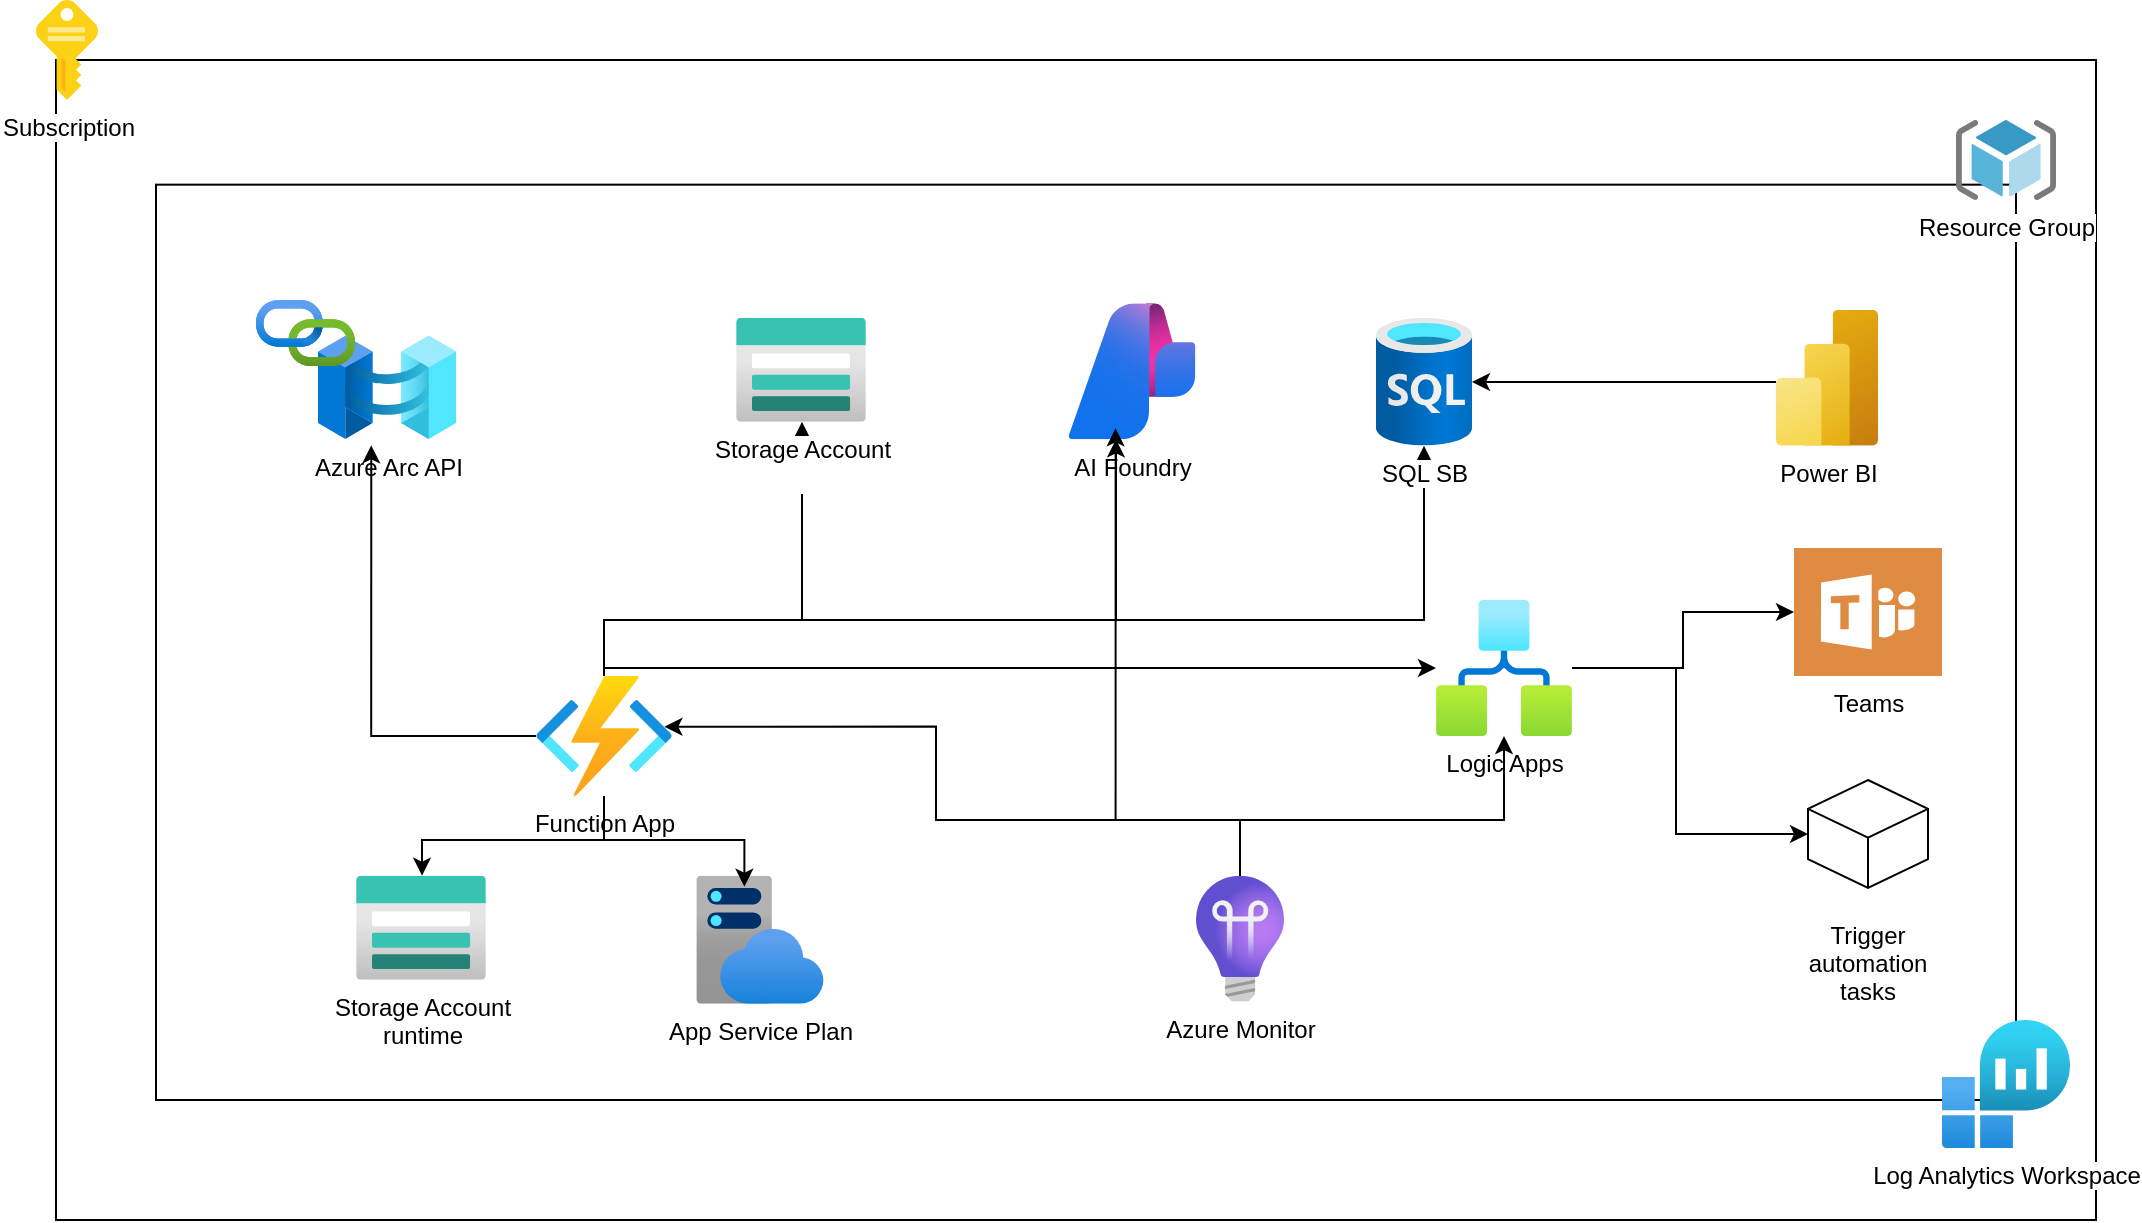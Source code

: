 <mxfile version="28.0.6">
  <diagram name="Page-1" id="KoFE9mXk_jYDRsLdAX3u">
    <mxGraphModel dx="1281" dy="645" grid="1" gridSize="10" guides="1" tooltips="1" connect="1" arrows="1" fold="1" page="1" pageScale="1" pageWidth="850" pageHeight="1100" math="0" shadow="0">
      <root>
        <mxCell id="0" />
        <mxCell id="1" parent="0" />
        <mxCell id="rvG5I2NXpd15hg6QHojs-13" value="" style="rounded=0;whiteSpace=wrap;html=1;" vertex="1" parent="1">
          <mxGeometry x="30" y="90" width="1020" height="580" as="geometry" />
        </mxCell>
        <mxCell id="rvG5I2NXpd15hg6QHojs-14" value="" style="rounded=0;whiteSpace=wrap;html=1;" vertex="1" parent="1">
          <mxGeometry x="80" y="152.33" width="930" height="457.67" as="geometry" />
        </mxCell>
        <mxCell id="rvG5I2NXpd15hg6QHojs-1" value="Subscription" style="image;sketch=0;aspect=fixed;html=1;points=[];align=center;fontSize=12;image=img/lib/mscae/Key.svg;" vertex="1" parent="1">
          <mxGeometry x="20" y="60" width="31" height="50" as="geometry" />
        </mxCell>
        <mxCell id="rvG5I2NXpd15hg6QHojs-2" value="Resource Group" style="image;sketch=0;aspect=fixed;html=1;points=[];align=center;fontSize=12;image=img/lib/mscae/ResourceGroup.svg;" vertex="1" parent="1">
          <mxGeometry x="980" y="120" width="50" height="40" as="geometry" />
        </mxCell>
        <mxCell id="rvG5I2NXpd15hg6QHojs-6" value="" style="group" vertex="1" connectable="0" parent="1">
          <mxGeometry x="130" y="210" width="100" height="69.67" as="geometry" />
        </mxCell>
        <mxCell id="rvG5I2NXpd15hg6QHojs-3" value="Azure Arc API" style="image;aspect=fixed;html=1;points=[];align=center;fontSize=12;image=img/lib/azure2/management_governance/Azure_Arc.svg;" vertex="1" parent="rvG5I2NXpd15hg6QHojs-6">
          <mxGeometry x="31" y="17.67" width="69" height="52" as="geometry" />
        </mxCell>
        <mxCell id="rvG5I2NXpd15hg6QHojs-5" value="" style="image;aspect=fixed;html=1;points=[];align=center;fontSize=12;image=img/lib/azure2/devops/API_Connections.svg;" vertex="1" parent="rvG5I2NXpd15hg6QHojs-6">
          <mxGeometry width="49.5" height="32.99" as="geometry" />
        </mxCell>
        <mxCell id="rvG5I2NXpd15hg6QHojs-18" style="edgeStyle=orthogonalEdgeStyle;rounded=0;orthogonalLoop=1;jettySize=auto;html=1;" edge="1" parent="1" source="rvG5I2NXpd15hg6QHojs-7" target="rvG5I2NXpd15hg6QHojs-17">
          <mxGeometry relative="1" as="geometry">
            <Array as="points">
              <mxPoint x="304" y="480" />
              <mxPoint x="213" y="480" />
            </Array>
          </mxGeometry>
        </mxCell>
        <mxCell id="rvG5I2NXpd15hg6QHojs-22" style="edgeStyle=orthogonalEdgeStyle;rounded=0;orthogonalLoop=1;jettySize=auto;html=1;" edge="1" parent="1" source="rvG5I2NXpd15hg6QHojs-7" target="rvG5I2NXpd15hg6QHojs-16">
          <mxGeometry relative="1" as="geometry">
            <Array as="points">
              <mxPoint x="304" y="370" />
              <mxPoint x="403" y="370" />
            </Array>
          </mxGeometry>
        </mxCell>
        <mxCell id="rvG5I2NXpd15hg6QHojs-25" style="edgeStyle=orthogonalEdgeStyle;rounded=0;orthogonalLoop=1;jettySize=auto;html=1;" edge="1" parent="1" source="rvG5I2NXpd15hg6QHojs-7" target="rvG5I2NXpd15hg6QHojs-9">
          <mxGeometry relative="1" as="geometry">
            <Array as="points">
              <mxPoint x="304" y="394" />
            </Array>
          </mxGeometry>
        </mxCell>
        <mxCell id="rvG5I2NXpd15hg6QHojs-28" style="edgeStyle=orthogonalEdgeStyle;rounded=0;orthogonalLoop=1;jettySize=auto;html=1;" edge="1" parent="1" source="rvG5I2NXpd15hg6QHojs-7" target="rvG5I2NXpd15hg6QHojs-27">
          <mxGeometry relative="1" as="geometry">
            <Array as="points">
              <mxPoint x="304" y="370" />
              <mxPoint x="714" y="370" />
            </Array>
          </mxGeometry>
        </mxCell>
        <mxCell id="rvG5I2NXpd15hg6QHojs-7" value="Function App" style="image;aspect=fixed;html=1;points=[];align=center;fontSize=12;image=img/lib/azure2/compute/Function_Apps.svg;" vertex="1" parent="1">
          <mxGeometry x="270" y="398" width="68" height="60" as="geometry" />
        </mxCell>
        <mxCell id="rvG5I2NXpd15hg6QHojs-8" value="AI Foundry" style="image;aspect=fixed;html=1;points=[];align=center;fontSize=12;image=img/lib/azure2/ai_machine_learning/AI_Studio.svg;" vertex="1" parent="1">
          <mxGeometry x="536" y="211.67" width="64" height="68" as="geometry" />
        </mxCell>
        <mxCell id="rvG5I2NXpd15hg6QHojs-32" style="edgeStyle=orthogonalEdgeStyle;rounded=0;orthogonalLoop=1;jettySize=auto;html=1;" edge="1" parent="1" source="rvG5I2NXpd15hg6QHojs-9" target="rvG5I2NXpd15hg6QHojs-31">
          <mxGeometry relative="1" as="geometry" />
        </mxCell>
        <mxCell id="rvG5I2NXpd15hg6QHojs-9" value="Logic Apps" style="image;aspect=fixed;html=1;points=[];align=center;fontSize=12;image=img/lib/azure2/internet_of_things/Logic_Apps.svg;" vertex="1" parent="1">
          <mxGeometry x="720" y="360" width="68" height="68" as="geometry" />
        </mxCell>
        <mxCell id="rvG5I2NXpd15hg6QHojs-36" style="edgeStyle=orthogonalEdgeStyle;rounded=0;orthogonalLoop=1;jettySize=auto;html=1;" edge="1" parent="1" source="rvG5I2NXpd15hg6QHojs-10" target="rvG5I2NXpd15hg6QHojs-9">
          <mxGeometry relative="1" as="geometry">
            <Array as="points">
              <mxPoint x="622" y="470" />
              <mxPoint x="754" y="470" />
            </Array>
          </mxGeometry>
        </mxCell>
        <mxCell id="rvG5I2NXpd15hg6QHojs-10" value="Azure Monitor" style="image;aspect=fixed;html=1;points=[];align=center;fontSize=12;image=img/lib/azure2/devops/Application_Insights.svg;" vertex="1" parent="1">
          <mxGeometry x="600" y="497.83" width="44" height="63" as="geometry" />
        </mxCell>
        <mxCell id="rvG5I2NXpd15hg6QHojs-11" value="Log Analytics Workspace" style="image;aspect=fixed;html=1;points=[];align=center;fontSize=12;image=img/lib/azure2/management_governance/Log_Analytics_Workspaces.svg;" vertex="1" parent="1">
          <mxGeometry x="973" y="570" width="64" height="64" as="geometry" />
        </mxCell>
        <mxCell id="rvG5I2NXpd15hg6QHojs-29" style="edgeStyle=orthogonalEdgeStyle;rounded=0;orthogonalLoop=1;jettySize=auto;html=1;" edge="1" parent="1" source="rvG5I2NXpd15hg6QHojs-12" target="rvG5I2NXpd15hg6QHojs-27">
          <mxGeometry relative="1" as="geometry">
            <Array as="points">
              <mxPoint x="870" y="251" />
              <mxPoint x="870" y="251" />
            </Array>
          </mxGeometry>
        </mxCell>
        <mxCell id="rvG5I2NXpd15hg6QHojs-12" value="Power BI" style="image;aspect=fixed;html=1;points=[];align=center;fontSize=12;image=img/lib/azure2/analytics/Power_BI_Embedded.svg;" vertex="1" parent="1">
          <mxGeometry x="890" y="214.83" width="51" height="68" as="geometry" />
        </mxCell>
        <mxCell id="rvG5I2NXpd15hg6QHojs-15" style="edgeStyle=orthogonalEdgeStyle;rounded=0;orthogonalLoop=1;jettySize=auto;html=1;entryX=0.386;entryY=1.058;entryDx=0;entryDy=0;entryPerimeter=0;" edge="1" parent="1" source="rvG5I2NXpd15hg6QHojs-7" target="rvG5I2NXpd15hg6QHojs-3">
          <mxGeometry relative="1" as="geometry" />
        </mxCell>
        <mxCell id="rvG5I2NXpd15hg6QHojs-16" value="Storage Account&lt;div&gt;&lt;br/&gt;&lt;/div&gt;" style="image;aspect=fixed;html=1;points=[];align=center;fontSize=12;image=img/lib/azure2/storage/Storage_Accounts.svg;" vertex="1" parent="1">
          <mxGeometry x="370" y="218.83" width="65" height="52" as="geometry" />
        </mxCell>
        <mxCell id="rvG5I2NXpd15hg6QHojs-17" value="Storage Account&lt;br&gt;runtime" style="image;aspect=fixed;html=1;points=[];align=center;fontSize=12;image=img/lib/azure2/storage/Storage_Accounts.svg;" vertex="1" parent="1">
          <mxGeometry x="180" y="497.83" width="65" height="52" as="geometry" />
        </mxCell>
        <mxCell id="rvG5I2NXpd15hg6QHojs-20" value="App Service Plan" style="image;aspect=fixed;html=1;points=[];align=center;fontSize=12;image=img/lib/azure2/app_services/App_Service_Plans.svg;" vertex="1" parent="1">
          <mxGeometry x="350" y="497.83" width="64" height="64" as="geometry" />
        </mxCell>
        <mxCell id="rvG5I2NXpd15hg6QHojs-21" style="edgeStyle=orthogonalEdgeStyle;rounded=0;orthogonalLoop=1;jettySize=auto;html=1;entryX=0.378;entryY=0.086;entryDx=0;entryDy=0;entryPerimeter=0;" edge="1" parent="1" source="rvG5I2NXpd15hg6QHojs-7" target="rvG5I2NXpd15hg6QHojs-20">
          <mxGeometry relative="1" as="geometry">
            <Array as="points">
              <mxPoint x="304" y="480" />
              <mxPoint x="374" y="480" />
            </Array>
          </mxGeometry>
        </mxCell>
        <mxCell id="rvG5I2NXpd15hg6QHojs-23" style="edgeStyle=orthogonalEdgeStyle;rounded=0;orthogonalLoop=1;jettySize=auto;html=1;" edge="1" parent="1" source="rvG5I2NXpd15hg6QHojs-7" target="rvG5I2NXpd15hg6QHojs-8">
          <mxGeometry relative="1" as="geometry">
            <Array as="points">
              <mxPoint x="304" y="370" />
              <mxPoint x="560" y="370" />
            </Array>
          </mxGeometry>
        </mxCell>
        <mxCell id="rvG5I2NXpd15hg6QHojs-24" style="edgeStyle=orthogonalEdgeStyle;rounded=0;orthogonalLoop=1;jettySize=auto;html=1;entryX=0.944;entryY=0.422;entryDx=0;entryDy=0;entryPerimeter=0;" edge="1" parent="1" source="rvG5I2NXpd15hg6QHojs-10" target="rvG5I2NXpd15hg6QHojs-7">
          <mxGeometry relative="1" as="geometry">
            <Array as="points">
              <mxPoint x="622" y="470" />
              <mxPoint x="470" y="470" />
              <mxPoint x="470" y="423" />
            </Array>
          </mxGeometry>
        </mxCell>
        <mxCell id="rvG5I2NXpd15hg6QHojs-26" value="&lt;div&gt;&lt;br&gt;&lt;/div&gt;&lt;div&gt;&lt;br&gt;&lt;/div&gt;&lt;div&gt;&lt;br&gt;&lt;/div&gt;&lt;div&gt;&lt;br&gt;&lt;/div&gt;&lt;div&gt;&lt;br&gt;&lt;br&gt;&lt;/div&gt;&lt;div&gt;&lt;br&gt;&lt;/div&gt;&lt;div&gt;&lt;br&gt;&lt;/div&gt;&lt;div&gt;&lt;br&gt;&lt;/div&gt;&lt;div&gt;Trigger automation tasks&lt;/div&gt;" style="html=1;whiteSpace=wrap;shape=isoCube2;backgroundOutline=1;isoAngle=15;" vertex="1" parent="1">
          <mxGeometry x="906" y="450" width="60" height="54" as="geometry" />
        </mxCell>
        <mxCell id="rvG5I2NXpd15hg6QHojs-27" value="SQL SB" style="image;aspect=fixed;html=1;points=[];align=center;fontSize=12;image=img/lib/azure2/databases/SQL_Database.svg;" vertex="1" parent="1">
          <mxGeometry x="690" y="218.83" width="48" height="64" as="geometry" />
        </mxCell>
        <mxCell id="rvG5I2NXpd15hg6QHojs-31" value="Teams" style="sketch=0;pointerEvents=1;shadow=0;dashed=0;html=1;strokeColor=none;fillColor=#DF8C42;labelPosition=center;verticalLabelPosition=bottom;verticalAlign=top;align=center;outlineConnect=0;shape=mxgraph.veeam2.microsoft_teams;" vertex="1" parent="1">
          <mxGeometry x="899" y="334" width="74" height="64" as="geometry" />
        </mxCell>
        <mxCell id="rvG5I2NXpd15hg6QHojs-33" style="edgeStyle=orthogonalEdgeStyle;rounded=0;orthogonalLoop=1;jettySize=auto;html=1;entryX=0;entryY=0.5;entryDx=0;entryDy=0;entryPerimeter=0;" edge="1" parent="1" source="rvG5I2NXpd15hg6QHojs-9" target="rvG5I2NXpd15hg6QHojs-26">
          <mxGeometry relative="1" as="geometry">
            <Array as="points">
              <mxPoint x="840" y="394" />
              <mxPoint x="840" y="477" />
            </Array>
          </mxGeometry>
        </mxCell>
        <mxCell id="rvG5I2NXpd15hg6QHojs-35" style="edgeStyle=orthogonalEdgeStyle;rounded=0;orthogonalLoop=1;jettySize=auto;html=1;entryX=0.372;entryY=0.919;entryDx=0;entryDy=0;entryPerimeter=0;" edge="1" parent="1" source="rvG5I2NXpd15hg6QHojs-10" target="rvG5I2NXpd15hg6QHojs-8">
          <mxGeometry relative="1" as="geometry">
            <Array as="points">
              <mxPoint x="622" y="470" />
              <mxPoint x="560" y="470" />
            </Array>
          </mxGeometry>
        </mxCell>
      </root>
    </mxGraphModel>
  </diagram>
</mxfile>
